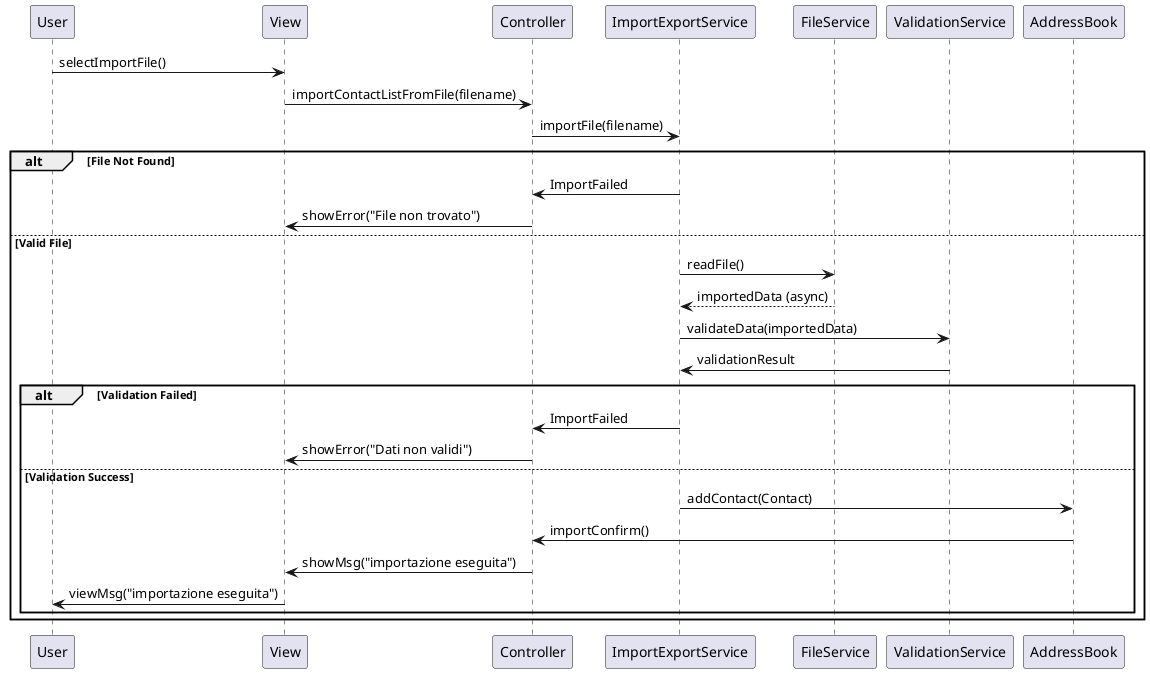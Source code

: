 @startuml
User -> View: selectImportFile()
View -> Controller: importContactListFromFile(filename)
Controller -> ImportExportService: importFile(filename)

alt File Not Found
  ImportExportService -> Controller: ImportFailed
  Controller -> View: showError("File non trovato")
else Valid File
  ImportExportService -> FileService: readFile()
  FileService --> ImportExportService: importedData (async)

  ImportExportService -> ValidationService: validateData(importedData)
  ValidationService -> ImportExportService: validationResult

  alt Validation Failed
    ImportExportService -> Controller: ImportFailed
    Controller -> View: showError("Dati non validi")
  else Validation Success
    ImportExportService -> AddressBook: addContact(Contact)
    AddressBook -> Controller: importConfirm()
    Controller -> View: showMsg("importazione eseguita")
    View -> User: viewMsg("importazione eseguita")
  end
end
@enduml
